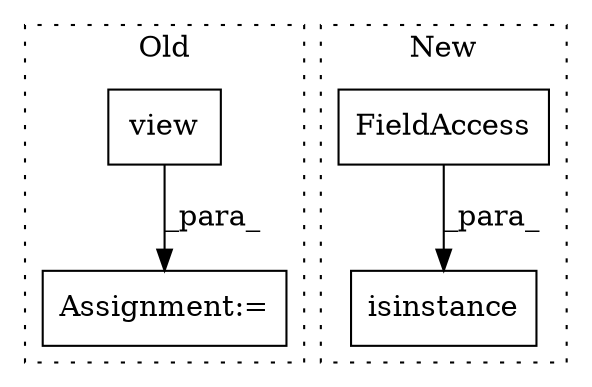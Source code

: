 digraph G {
subgraph cluster0 {
1 [label="view" a="32" s="13241,13254" l="5,1" shape="box"];
3 [label="Assignment:=" a="7" s="13304" l="1" shape="box"];
label = "Old";
style="dotted";
}
subgraph cluster1 {
2 [label="isinstance" a="32" s="13403,13453" l="11,1" shape="box"];
4 [label="FieldAccess" a="22" s="13414" l="13" shape="box"];
label = "New";
style="dotted";
}
1 -> 3 [label="_para_"];
4 -> 2 [label="_para_"];
}